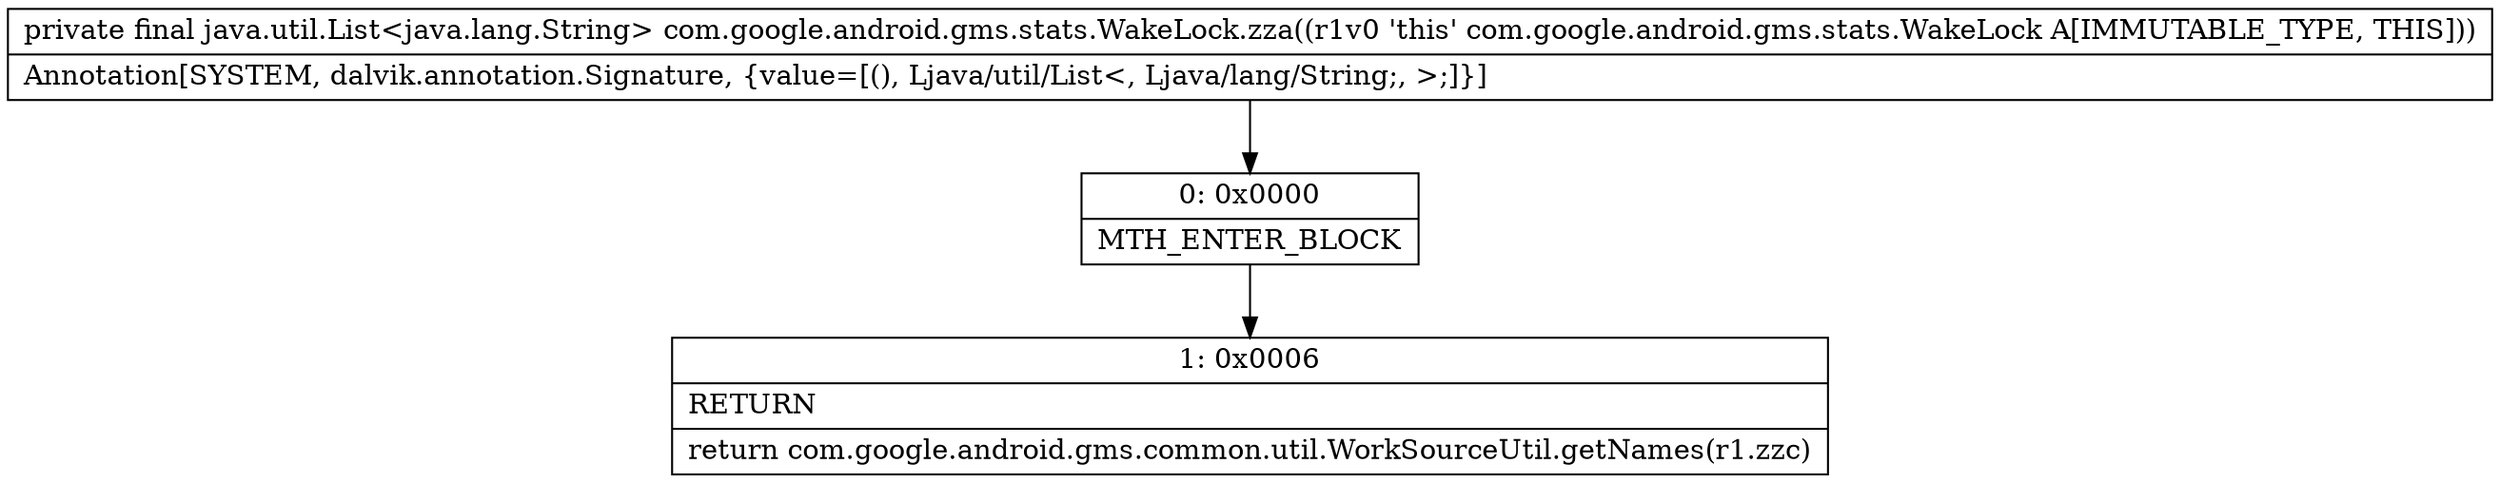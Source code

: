 digraph "CFG forcom.google.android.gms.stats.WakeLock.zza()Ljava\/util\/List;" {
Node_0 [shape=record,label="{0\:\ 0x0000|MTH_ENTER_BLOCK\l}"];
Node_1 [shape=record,label="{1\:\ 0x0006|RETURN\l|return com.google.android.gms.common.util.WorkSourceUtil.getNames(r1.zzc)\l}"];
MethodNode[shape=record,label="{private final java.util.List\<java.lang.String\> com.google.android.gms.stats.WakeLock.zza((r1v0 'this' com.google.android.gms.stats.WakeLock A[IMMUTABLE_TYPE, THIS]))  | Annotation[SYSTEM, dalvik.annotation.Signature, \{value=[(), Ljava\/util\/List\<, Ljava\/lang\/String;, \>;]\}]\l}"];
MethodNode -> Node_0;
Node_0 -> Node_1;
}

